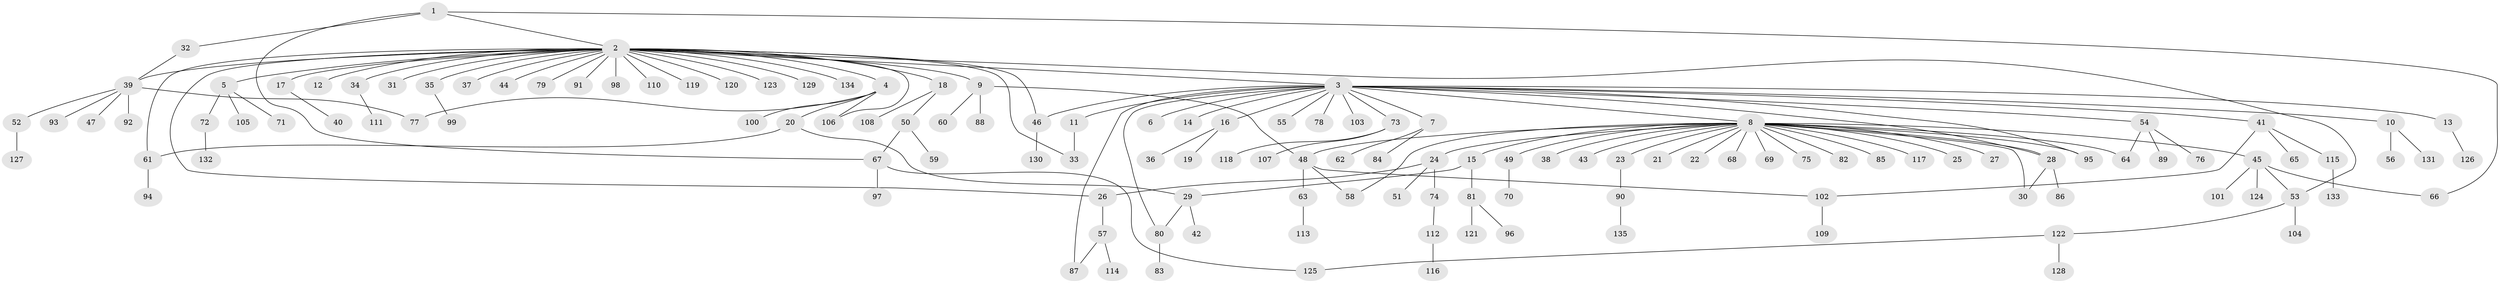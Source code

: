 // Generated by graph-tools (version 1.1) at 2025/47/03/09/25 04:47:47]
// undirected, 135 vertices, 155 edges
graph export_dot {
graph [start="1"]
  node [color=gray90,style=filled];
  1;
  2;
  3;
  4;
  5;
  6;
  7;
  8;
  9;
  10;
  11;
  12;
  13;
  14;
  15;
  16;
  17;
  18;
  19;
  20;
  21;
  22;
  23;
  24;
  25;
  26;
  27;
  28;
  29;
  30;
  31;
  32;
  33;
  34;
  35;
  36;
  37;
  38;
  39;
  40;
  41;
  42;
  43;
  44;
  45;
  46;
  47;
  48;
  49;
  50;
  51;
  52;
  53;
  54;
  55;
  56;
  57;
  58;
  59;
  60;
  61;
  62;
  63;
  64;
  65;
  66;
  67;
  68;
  69;
  70;
  71;
  72;
  73;
  74;
  75;
  76;
  77;
  78;
  79;
  80;
  81;
  82;
  83;
  84;
  85;
  86;
  87;
  88;
  89;
  90;
  91;
  92;
  93;
  94;
  95;
  96;
  97;
  98;
  99;
  100;
  101;
  102;
  103;
  104;
  105;
  106;
  107;
  108;
  109;
  110;
  111;
  112;
  113;
  114;
  115;
  116;
  117;
  118;
  119;
  120;
  121;
  122;
  123;
  124;
  125;
  126;
  127;
  128;
  129;
  130;
  131;
  132;
  133;
  134;
  135;
  1 -- 2;
  1 -- 32;
  1 -- 66;
  1 -- 67;
  2 -- 3;
  2 -- 4;
  2 -- 5;
  2 -- 9;
  2 -- 12;
  2 -- 17;
  2 -- 18;
  2 -- 26;
  2 -- 31;
  2 -- 33;
  2 -- 34;
  2 -- 35;
  2 -- 37;
  2 -- 39;
  2 -- 44;
  2 -- 46;
  2 -- 53;
  2 -- 61;
  2 -- 79;
  2 -- 91;
  2 -- 98;
  2 -- 106;
  2 -- 110;
  2 -- 119;
  2 -- 120;
  2 -- 123;
  2 -- 129;
  2 -- 134;
  3 -- 6;
  3 -- 7;
  3 -- 8;
  3 -- 10;
  3 -- 11;
  3 -- 13;
  3 -- 14;
  3 -- 16;
  3 -- 28;
  3 -- 41;
  3 -- 46;
  3 -- 54;
  3 -- 55;
  3 -- 73;
  3 -- 78;
  3 -- 80;
  3 -- 87;
  3 -- 95;
  3 -- 103;
  4 -- 20;
  4 -- 77;
  4 -- 100;
  4 -- 106;
  5 -- 71;
  5 -- 72;
  5 -- 105;
  7 -- 62;
  7 -- 84;
  8 -- 15;
  8 -- 21;
  8 -- 22;
  8 -- 23;
  8 -- 24;
  8 -- 25;
  8 -- 27;
  8 -- 28;
  8 -- 30;
  8 -- 38;
  8 -- 43;
  8 -- 45;
  8 -- 48;
  8 -- 49;
  8 -- 58;
  8 -- 64;
  8 -- 68;
  8 -- 69;
  8 -- 75;
  8 -- 82;
  8 -- 85;
  8 -- 95;
  8 -- 117;
  9 -- 48;
  9 -- 60;
  9 -- 88;
  10 -- 56;
  10 -- 131;
  11 -- 33;
  13 -- 126;
  15 -- 29;
  15 -- 81;
  16 -- 19;
  16 -- 36;
  17 -- 40;
  18 -- 50;
  18 -- 108;
  20 -- 29;
  20 -- 61;
  23 -- 90;
  24 -- 26;
  24 -- 51;
  24 -- 74;
  26 -- 57;
  28 -- 30;
  28 -- 86;
  29 -- 42;
  29 -- 80;
  32 -- 39;
  34 -- 111;
  35 -- 99;
  39 -- 47;
  39 -- 52;
  39 -- 77;
  39 -- 92;
  39 -- 93;
  41 -- 65;
  41 -- 102;
  41 -- 115;
  45 -- 53;
  45 -- 66;
  45 -- 101;
  45 -- 124;
  46 -- 130;
  48 -- 58;
  48 -- 63;
  48 -- 102;
  49 -- 70;
  50 -- 59;
  50 -- 67;
  52 -- 127;
  53 -- 104;
  53 -- 122;
  54 -- 64;
  54 -- 76;
  54 -- 89;
  57 -- 87;
  57 -- 114;
  61 -- 94;
  63 -- 113;
  67 -- 97;
  67 -- 125;
  72 -- 132;
  73 -- 107;
  73 -- 118;
  74 -- 112;
  80 -- 83;
  81 -- 96;
  81 -- 121;
  90 -- 135;
  102 -- 109;
  112 -- 116;
  115 -- 133;
  122 -- 125;
  122 -- 128;
}
